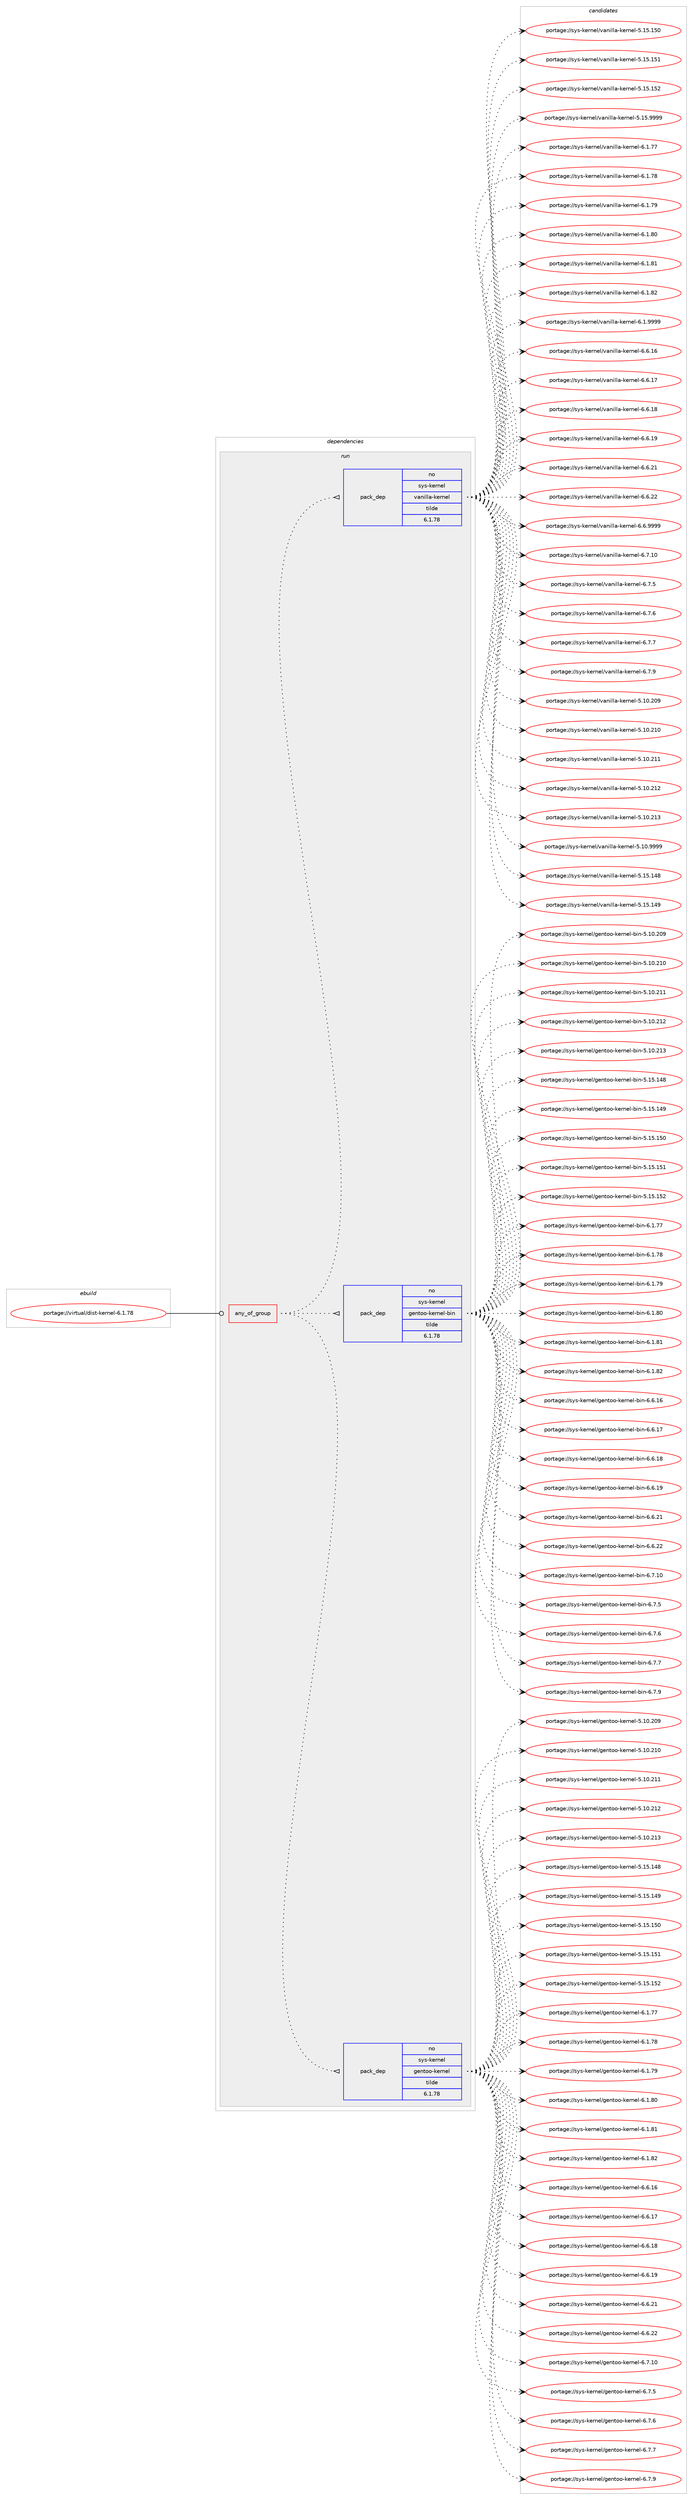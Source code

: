 digraph prolog {

# *************
# Graph options
# *************

newrank=true;
concentrate=true;
compound=true;
graph [rankdir=LR,fontname=Helvetica,fontsize=10,ranksep=1.5];#, ranksep=2.5, nodesep=0.2];
edge  [arrowhead=vee];
node  [fontname=Helvetica,fontsize=10];

# **********
# The ebuild
# **********

subgraph cluster_leftcol {
color=gray;
rank=same;
label=<<i>ebuild</i>>;
id [label="portage://virtual/dist-kernel-6.1.78", color=red, width=4, href="../virtual/dist-kernel-6.1.78.svg"];
}

# ****************
# The dependencies
# ****************

subgraph cluster_midcol {
color=gray;
label=<<i>dependencies</i>>;
subgraph cluster_compile {
fillcolor="#eeeeee";
style=filled;
label=<<i>compile</i>>;
}
subgraph cluster_compileandrun {
fillcolor="#eeeeee";
style=filled;
label=<<i>compile and run</i>>;
}
subgraph cluster_run {
fillcolor="#eeeeee";
style=filled;
label=<<i>run</i>>;
subgraph any73 {
dependency5680 [label=<<TABLE BORDER="0" CELLBORDER="1" CELLSPACING="0" CELLPADDING="4"><TR><TD CELLPADDING="10">any_of_group</TD></TR></TABLE>>, shape=none, color=red];subgraph pack1942 {
dependency5681 [label=<<TABLE BORDER="0" CELLBORDER="1" CELLSPACING="0" CELLPADDING="4" WIDTH="220"><TR><TD ROWSPAN="6" CELLPADDING="30">pack_dep</TD></TR><TR><TD WIDTH="110">no</TD></TR><TR><TD>sys-kernel</TD></TR><TR><TD>gentoo-kernel</TD></TR><TR><TD>tilde</TD></TR><TR><TD>6.1.78</TD></TR></TABLE>>, shape=none, color=blue];
}
dependency5680:e -> dependency5681:w [weight=20,style="dotted",arrowhead="oinv"];
subgraph pack1943 {
dependency5682 [label=<<TABLE BORDER="0" CELLBORDER="1" CELLSPACING="0" CELLPADDING="4" WIDTH="220"><TR><TD ROWSPAN="6" CELLPADDING="30">pack_dep</TD></TR><TR><TD WIDTH="110">no</TD></TR><TR><TD>sys-kernel</TD></TR><TR><TD>gentoo-kernel-bin</TD></TR><TR><TD>tilde</TD></TR><TR><TD>6.1.78</TD></TR></TABLE>>, shape=none, color=blue];
}
dependency5680:e -> dependency5682:w [weight=20,style="dotted",arrowhead="oinv"];
subgraph pack1944 {
dependency5683 [label=<<TABLE BORDER="0" CELLBORDER="1" CELLSPACING="0" CELLPADDING="4" WIDTH="220"><TR><TD ROWSPAN="6" CELLPADDING="30">pack_dep</TD></TR><TR><TD WIDTH="110">no</TD></TR><TR><TD>sys-kernel</TD></TR><TR><TD>vanilla-kernel</TD></TR><TR><TD>tilde</TD></TR><TR><TD>6.1.78</TD></TR></TABLE>>, shape=none, color=blue];
}
dependency5680:e -> dependency5683:w [weight=20,style="dotted",arrowhead="oinv"];
}
id:e -> dependency5680:w [weight=20,style="solid",arrowhead="odot"];
}
}

# **************
# The candidates
# **************

subgraph cluster_choices {
rank=same;
color=gray;
label=<<i>candidates</i>>;

subgraph choice1942 {
color=black;
nodesep=1;
choice115121115451071011141101011084710310111011611111145107101114110101108455346494846504857 [label="portage://sys-kernel/gentoo-kernel-5.10.209", color=red, width=4,href="../sys-kernel/gentoo-kernel-5.10.209.svg"];
choice115121115451071011141101011084710310111011611111145107101114110101108455346494846504948 [label="portage://sys-kernel/gentoo-kernel-5.10.210", color=red, width=4,href="../sys-kernel/gentoo-kernel-5.10.210.svg"];
choice115121115451071011141101011084710310111011611111145107101114110101108455346494846504949 [label="portage://sys-kernel/gentoo-kernel-5.10.211", color=red, width=4,href="../sys-kernel/gentoo-kernel-5.10.211.svg"];
choice115121115451071011141101011084710310111011611111145107101114110101108455346494846504950 [label="portage://sys-kernel/gentoo-kernel-5.10.212", color=red, width=4,href="../sys-kernel/gentoo-kernel-5.10.212.svg"];
choice115121115451071011141101011084710310111011611111145107101114110101108455346494846504951 [label="portage://sys-kernel/gentoo-kernel-5.10.213", color=red, width=4,href="../sys-kernel/gentoo-kernel-5.10.213.svg"];
choice115121115451071011141101011084710310111011611111145107101114110101108455346495346495256 [label="portage://sys-kernel/gentoo-kernel-5.15.148", color=red, width=4,href="../sys-kernel/gentoo-kernel-5.15.148.svg"];
choice115121115451071011141101011084710310111011611111145107101114110101108455346495346495257 [label="portage://sys-kernel/gentoo-kernel-5.15.149", color=red, width=4,href="../sys-kernel/gentoo-kernel-5.15.149.svg"];
choice115121115451071011141101011084710310111011611111145107101114110101108455346495346495348 [label="portage://sys-kernel/gentoo-kernel-5.15.150", color=red, width=4,href="../sys-kernel/gentoo-kernel-5.15.150.svg"];
choice115121115451071011141101011084710310111011611111145107101114110101108455346495346495349 [label="portage://sys-kernel/gentoo-kernel-5.15.151", color=red, width=4,href="../sys-kernel/gentoo-kernel-5.15.151.svg"];
choice115121115451071011141101011084710310111011611111145107101114110101108455346495346495350 [label="portage://sys-kernel/gentoo-kernel-5.15.152", color=red, width=4,href="../sys-kernel/gentoo-kernel-5.15.152.svg"];
choice11512111545107101114110101108471031011101161111114510710111411010110845544649465555 [label="portage://sys-kernel/gentoo-kernel-6.1.77", color=red, width=4,href="../sys-kernel/gentoo-kernel-6.1.77.svg"];
choice11512111545107101114110101108471031011101161111114510710111411010110845544649465556 [label="portage://sys-kernel/gentoo-kernel-6.1.78", color=red, width=4,href="../sys-kernel/gentoo-kernel-6.1.78.svg"];
choice11512111545107101114110101108471031011101161111114510710111411010110845544649465557 [label="portage://sys-kernel/gentoo-kernel-6.1.79", color=red, width=4,href="../sys-kernel/gentoo-kernel-6.1.79.svg"];
choice11512111545107101114110101108471031011101161111114510710111411010110845544649465648 [label="portage://sys-kernel/gentoo-kernel-6.1.80", color=red, width=4,href="../sys-kernel/gentoo-kernel-6.1.80.svg"];
choice11512111545107101114110101108471031011101161111114510710111411010110845544649465649 [label="portage://sys-kernel/gentoo-kernel-6.1.81", color=red, width=4,href="../sys-kernel/gentoo-kernel-6.1.81.svg"];
choice11512111545107101114110101108471031011101161111114510710111411010110845544649465650 [label="portage://sys-kernel/gentoo-kernel-6.1.82", color=red, width=4,href="../sys-kernel/gentoo-kernel-6.1.82.svg"];
choice11512111545107101114110101108471031011101161111114510710111411010110845544654464954 [label="portage://sys-kernel/gentoo-kernel-6.6.16", color=red, width=4,href="../sys-kernel/gentoo-kernel-6.6.16.svg"];
choice11512111545107101114110101108471031011101161111114510710111411010110845544654464955 [label="portage://sys-kernel/gentoo-kernel-6.6.17", color=red, width=4,href="../sys-kernel/gentoo-kernel-6.6.17.svg"];
choice11512111545107101114110101108471031011101161111114510710111411010110845544654464956 [label="portage://sys-kernel/gentoo-kernel-6.6.18", color=red, width=4,href="../sys-kernel/gentoo-kernel-6.6.18.svg"];
choice11512111545107101114110101108471031011101161111114510710111411010110845544654464957 [label="portage://sys-kernel/gentoo-kernel-6.6.19", color=red, width=4,href="../sys-kernel/gentoo-kernel-6.6.19.svg"];
choice11512111545107101114110101108471031011101161111114510710111411010110845544654465049 [label="portage://sys-kernel/gentoo-kernel-6.6.21", color=red, width=4,href="../sys-kernel/gentoo-kernel-6.6.21.svg"];
choice11512111545107101114110101108471031011101161111114510710111411010110845544654465050 [label="portage://sys-kernel/gentoo-kernel-6.6.22", color=red, width=4,href="../sys-kernel/gentoo-kernel-6.6.22.svg"];
choice11512111545107101114110101108471031011101161111114510710111411010110845544655464948 [label="portage://sys-kernel/gentoo-kernel-6.7.10", color=red, width=4,href="../sys-kernel/gentoo-kernel-6.7.10.svg"];
choice115121115451071011141101011084710310111011611111145107101114110101108455446554653 [label="portage://sys-kernel/gentoo-kernel-6.7.5", color=red, width=4,href="../sys-kernel/gentoo-kernel-6.7.5.svg"];
choice115121115451071011141101011084710310111011611111145107101114110101108455446554654 [label="portage://sys-kernel/gentoo-kernel-6.7.6", color=red, width=4,href="../sys-kernel/gentoo-kernel-6.7.6.svg"];
choice115121115451071011141101011084710310111011611111145107101114110101108455446554655 [label="portage://sys-kernel/gentoo-kernel-6.7.7", color=red, width=4,href="../sys-kernel/gentoo-kernel-6.7.7.svg"];
choice115121115451071011141101011084710310111011611111145107101114110101108455446554657 [label="portage://sys-kernel/gentoo-kernel-6.7.9", color=red, width=4,href="../sys-kernel/gentoo-kernel-6.7.9.svg"];
dependency5681:e -> choice115121115451071011141101011084710310111011611111145107101114110101108455346494846504857:w [style=dotted,weight="100"];
dependency5681:e -> choice115121115451071011141101011084710310111011611111145107101114110101108455346494846504948:w [style=dotted,weight="100"];
dependency5681:e -> choice115121115451071011141101011084710310111011611111145107101114110101108455346494846504949:w [style=dotted,weight="100"];
dependency5681:e -> choice115121115451071011141101011084710310111011611111145107101114110101108455346494846504950:w [style=dotted,weight="100"];
dependency5681:e -> choice115121115451071011141101011084710310111011611111145107101114110101108455346494846504951:w [style=dotted,weight="100"];
dependency5681:e -> choice115121115451071011141101011084710310111011611111145107101114110101108455346495346495256:w [style=dotted,weight="100"];
dependency5681:e -> choice115121115451071011141101011084710310111011611111145107101114110101108455346495346495257:w [style=dotted,weight="100"];
dependency5681:e -> choice115121115451071011141101011084710310111011611111145107101114110101108455346495346495348:w [style=dotted,weight="100"];
dependency5681:e -> choice115121115451071011141101011084710310111011611111145107101114110101108455346495346495349:w [style=dotted,weight="100"];
dependency5681:e -> choice115121115451071011141101011084710310111011611111145107101114110101108455346495346495350:w [style=dotted,weight="100"];
dependency5681:e -> choice11512111545107101114110101108471031011101161111114510710111411010110845544649465555:w [style=dotted,weight="100"];
dependency5681:e -> choice11512111545107101114110101108471031011101161111114510710111411010110845544649465556:w [style=dotted,weight="100"];
dependency5681:e -> choice11512111545107101114110101108471031011101161111114510710111411010110845544649465557:w [style=dotted,weight="100"];
dependency5681:e -> choice11512111545107101114110101108471031011101161111114510710111411010110845544649465648:w [style=dotted,weight="100"];
dependency5681:e -> choice11512111545107101114110101108471031011101161111114510710111411010110845544649465649:w [style=dotted,weight="100"];
dependency5681:e -> choice11512111545107101114110101108471031011101161111114510710111411010110845544649465650:w [style=dotted,weight="100"];
dependency5681:e -> choice11512111545107101114110101108471031011101161111114510710111411010110845544654464954:w [style=dotted,weight="100"];
dependency5681:e -> choice11512111545107101114110101108471031011101161111114510710111411010110845544654464955:w [style=dotted,weight="100"];
dependency5681:e -> choice11512111545107101114110101108471031011101161111114510710111411010110845544654464956:w [style=dotted,weight="100"];
dependency5681:e -> choice11512111545107101114110101108471031011101161111114510710111411010110845544654464957:w [style=dotted,weight="100"];
dependency5681:e -> choice11512111545107101114110101108471031011101161111114510710111411010110845544654465049:w [style=dotted,weight="100"];
dependency5681:e -> choice11512111545107101114110101108471031011101161111114510710111411010110845544654465050:w [style=dotted,weight="100"];
dependency5681:e -> choice11512111545107101114110101108471031011101161111114510710111411010110845544655464948:w [style=dotted,weight="100"];
dependency5681:e -> choice115121115451071011141101011084710310111011611111145107101114110101108455446554653:w [style=dotted,weight="100"];
dependency5681:e -> choice115121115451071011141101011084710310111011611111145107101114110101108455446554654:w [style=dotted,weight="100"];
dependency5681:e -> choice115121115451071011141101011084710310111011611111145107101114110101108455446554655:w [style=dotted,weight="100"];
dependency5681:e -> choice115121115451071011141101011084710310111011611111145107101114110101108455446554657:w [style=dotted,weight="100"];
}
subgraph choice1943 {
color=black;
nodesep=1;
choice1151211154510710111411010110847103101110116111111451071011141101011084598105110455346494846504857 [label="portage://sys-kernel/gentoo-kernel-bin-5.10.209", color=red, width=4,href="../sys-kernel/gentoo-kernel-bin-5.10.209.svg"];
choice1151211154510710111411010110847103101110116111111451071011141101011084598105110455346494846504948 [label="portage://sys-kernel/gentoo-kernel-bin-5.10.210", color=red, width=4,href="../sys-kernel/gentoo-kernel-bin-5.10.210.svg"];
choice1151211154510710111411010110847103101110116111111451071011141101011084598105110455346494846504949 [label="portage://sys-kernel/gentoo-kernel-bin-5.10.211", color=red, width=4,href="../sys-kernel/gentoo-kernel-bin-5.10.211.svg"];
choice1151211154510710111411010110847103101110116111111451071011141101011084598105110455346494846504950 [label="portage://sys-kernel/gentoo-kernel-bin-5.10.212", color=red, width=4,href="../sys-kernel/gentoo-kernel-bin-5.10.212.svg"];
choice1151211154510710111411010110847103101110116111111451071011141101011084598105110455346494846504951 [label="portage://sys-kernel/gentoo-kernel-bin-5.10.213", color=red, width=4,href="../sys-kernel/gentoo-kernel-bin-5.10.213.svg"];
choice1151211154510710111411010110847103101110116111111451071011141101011084598105110455346495346495256 [label="portage://sys-kernel/gentoo-kernel-bin-5.15.148", color=red, width=4,href="../sys-kernel/gentoo-kernel-bin-5.15.148.svg"];
choice1151211154510710111411010110847103101110116111111451071011141101011084598105110455346495346495257 [label="portage://sys-kernel/gentoo-kernel-bin-5.15.149", color=red, width=4,href="../sys-kernel/gentoo-kernel-bin-5.15.149.svg"];
choice1151211154510710111411010110847103101110116111111451071011141101011084598105110455346495346495348 [label="portage://sys-kernel/gentoo-kernel-bin-5.15.150", color=red, width=4,href="../sys-kernel/gentoo-kernel-bin-5.15.150.svg"];
choice1151211154510710111411010110847103101110116111111451071011141101011084598105110455346495346495349 [label="portage://sys-kernel/gentoo-kernel-bin-5.15.151", color=red, width=4,href="../sys-kernel/gentoo-kernel-bin-5.15.151.svg"];
choice1151211154510710111411010110847103101110116111111451071011141101011084598105110455346495346495350 [label="portage://sys-kernel/gentoo-kernel-bin-5.15.152", color=red, width=4,href="../sys-kernel/gentoo-kernel-bin-5.15.152.svg"];
choice115121115451071011141101011084710310111011611111145107101114110101108459810511045544649465555 [label="portage://sys-kernel/gentoo-kernel-bin-6.1.77", color=red, width=4,href="../sys-kernel/gentoo-kernel-bin-6.1.77.svg"];
choice115121115451071011141101011084710310111011611111145107101114110101108459810511045544649465556 [label="portage://sys-kernel/gentoo-kernel-bin-6.1.78", color=red, width=4,href="../sys-kernel/gentoo-kernel-bin-6.1.78.svg"];
choice115121115451071011141101011084710310111011611111145107101114110101108459810511045544649465557 [label="portage://sys-kernel/gentoo-kernel-bin-6.1.79", color=red, width=4,href="../sys-kernel/gentoo-kernel-bin-6.1.79.svg"];
choice115121115451071011141101011084710310111011611111145107101114110101108459810511045544649465648 [label="portage://sys-kernel/gentoo-kernel-bin-6.1.80", color=red, width=4,href="../sys-kernel/gentoo-kernel-bin-6.1.80.svg"];
choice115121115451071011141101011084710310111011611111145107101114110101108459810511045544649465649 [label="portage://sys-kernel/gentoo-kernel-bin-6.1.81", color=red, width=4,href="../sys-kernel/gentoo-kernel-bin-6.1.81.svg"];
choice115121115451071011141101011084710310111011611111145107101114110101108459810511045544649465650 [label="portage://sys-kernel/gentoo-kernel-bin-6.1.82", color=red, width=4,href="../sys-kernel/gentoo-kernel-bin-6.1.82.svg"];
choice115121115451071011141101011084710310111011611111145107101114110101108459810511045544654464954 [label="portage://sys-kernel/gentoo-kernel-bin-6.6.16", color=red, width=4,href="../sys-kernel/gentoo-kernel-bin-6.6.16.svg"];
choice115121115451071011141101011084710310111011611111145107101114110101108459810511045544654464955 [label="portage://sys-kernel/gentoo-kernel-bin-6.6.17", color=red, width=4,href="../sys-kernel/gentoo-kernel-bin-6.6.17.svg"];
choice115121115451071011141101011084710310111011611111145107101114110101108459810511045544654464956 [label="portage://sys-kernel/gentoo-kernel-bin-6.6.18", color=red, width=4,href="../sys-kernel/gentoo-kernel-bin-6.6.18.svg"];
choice115121115451071011141101011084710310111011611111145107101114110101108459810511045544654464957 [label="portage://sys-kernel/gentoo-kernel-bin-6.6.19", color=red, width=4,href="../sys-kernel/gentoo-kernel-bin-6.6.19.svg"];
choice115121115451071011141101011084710310111011611111145107101114110101108459810511045544654465049 [label="portage://sys-kernel/gentoo-kernel-bin-6.6.21", color=red, width=4,href="../sys-kernel/gentoo-kernel-bin-6.6.21.svg"];
choice115121115451071011141101011084710310111011611111145107101114110101108459810511045544654465050 [label="portage://sys-kernel/gentoo-kernel-bin-6.6.22", color=red, width=4,href="../sys-kernel/gentoo-kernel-bin-6.6.22.svg"];
choice115121115451071011141101011084710310111011611111145107101114110101108459810511045544655464948 [label="portage://sys-kernel/gentoo-kernel-bin-6.7.10", color=red, width=4,href="../sys-kernel/gentoo-kernel-bin-6.7.10.svg"];
choice1151211154510710111411010110847103101110116111111451071011141101011084598105110455446554653 [label="portage://sys-kernel/gentoo-kernel-bin-6.7.5", color=red, width=4,href="../sys-kernel/gentoo-kernel-bin-6.7.5.svg"];
choice1151211154510710111411010110847103101110116111111451071011141101011084598105110455446554654 [label="portage://sys-kernel/gentoo-kernel-bin-6.7.6", color=red, width=4,href="../sys-kernel/gentoo-kernel-bin-6.7.6.svg"];
choice1151211154510710111411010110847103101110116111111451071011141101011084598105110455446554655 [label="portage://sys-kernel/gentoo-kernel-bin-6.7.7", color=red, width=4,href="../sys-kernel/gentoo-kernel-bin-6.7.7.svg"];
choice1151211154510710111411010110847103101110116111111451071011141101011084598105110455446554657 [label="portage://sys-kernel/gentoo-kernel-bin-6.7.9", color=red, width=4,href="../sys-kernel/gentoo-kernel-bin-6.7.9.svg"];
dependency5682:e -> choice1151211154510710111411010110847103101110116111111451071011141101011084598105110455346494846504857:w [style=dotted,weight="100"];
dependency5682:e -> choice1151211154510710111411010110847103101110116111111451071011141101011084598105110455346494846504948:w [style=dotted,weight="100"];
dependency5682:e -> choice1151211154510710111411010110847103101110116111111451071011141101011084598105110455346494846504949:w [style=dotted,weight="100"];
dependency5682:e -> choice1151211154510710111411010110847103101110116111111451071011141101011084598105110455346494846504950:w [style=dotted,weight="100"];
dependency5682:e -> choice1151211154510710111411010110847103101110116111111451071011141101011084598105110455346494846504951:w [style=dotted,weight="100"];
dependency5682:e -> choice1151211154510710111411010110847103101110116111111451071011141101011084598105110455346495346495256:w [style=dotted,weight="100"];
dependency5682:e -> choice1151211154510710111411010110847103101110116111111451071011141101011084598105110455346495346495257:w [style=dotted,weight="100"];
dependency5682:e -> choice1151211154510710111411010110847103101110116111111451071011141101011084598105110455346495346495348:w [style=dotted,weight="100"];
dependency5682:e -> choice1151211154510710111411010110847103101110116111111451071011141101011084598105110455346495346495349:w [style=dotted,weight="100"];
dependency5682:e -> choice1151211154510710111411010110847103101110116111111451071011141101011084598105110455346495346495350:w [style=dotted,weight="100"];
dependency5682:e -> choice115121115451071011141101011084710310111011611111145107101114110101108459810511045544649465555:w [style=dotted,weight="100"];
dependency5682:e -> choice115121115451071011141101011084710310111011611111145107101114110101108459810511045544649465556:w [style=dotted,weight="100"];
dependency5682:e -> choice115121115451071011141101011084710310111011611111145107101114110101108459810511045544649465557:w [style=dotted,weight="100"];
dependency5682:e -> choice115121115451071011141101011084710310111011611111145107101114110101108459810511045544649465648:w [style=dotted,weight="100"];
dependency5682:e -> choice115121115451071011141101011084710310111011611111145107101114110101108459810511045544649465649:w [style=dotted,weight="100"];
dependency5682:e -> choice115121115451071011141101011084710310111011611111145107101114110101108459810511045544649465650:w [style=dotted,weight="100"];
dependency5682:e -> choice115121115451071011141101011084710310111011611111145107101114110101108459810511045544654464954:w [style=dotted,weight="100"];
dependency5682:e -> choice115121115451071011141101011084710310111011611111145107101114110101108459810511045544654464955:w [style=dotted,weight="100"];
dependency5682:e -> choice115121115451071011141101011084710310111011611111145107101114110101108459810511045544654464956:w [style=dotted,weight="100"];
dependency5682:e -> choice115121115451071011141101011084710310111011611111145107101114110101108459810511045544654464957:w [style=dotted,weight="100"];
dependency5682:e -> choice115121115451071011141101011084710310111011611111145107101114110101108459810511045544654465049:w [style=dotted,weight="100"];
dependency5682:e -> choice115121115451071011141101011084710310111011611111145107101114110101108459810511045544654465050:w [style=dotted,weight="100"];
dependency5682:e -> choice115121115451071011141101011084710310111011611111145107101114110101108459810511045544655464948:w [style=dotted,weight="100"];
dependency5682:e -> choice1151211154510710111411010110847103101110116111111451071011141101011084598105110455446554653:w [style=dotted,weight="100"];
dependency5682:e -> choice1151211154510710111411010110847103101110116111111451071011141101011084598105110455446554654:w [style=dotted,weight="100"];
dependency5682:e -> choice1151211154510710111411010110847103101110116111111451071011141101011084598105110455446554655:w [style=dotted,weight="100"];
dependency5682:e -> choice1151211154510710111411010110847103101110116111111451071011141101011084598105110455446554657:w [style=dotted,weight="100"];
}
subgraph choice1944 {
color=black;
nodesep=1;
choice1151211154510710111411010110847118971101051081089745107101114110101108455346494846504857 [label="portage://sys-kernel/vanilla-kernel-5.10.209", color=red, width=4,href="../sys-kernel/vanilla-kernel-5.10.209.svg"];
choice1151211154510710111411010110847118971101051081089745107101114110101108455346494846504948 [label="portage://sys-kernel/vanilla-kernel-5.10.210", color=red, width=4,href="../sys-kernel/vanilla-kernel-5.10.210.svg"];
choice1151211154510710111411010110847118971101051081089745107101114110101108455346494846504949 [label="portage://sys-kernel/vanilla-kernel-5.10.211", color=red, width=4,href="../sys-kernel/vanilla-kernel-5.10.211.svg"];
choice1151211154510710111411010110847118971101051081089745107101114110101108455346494846504950 [label="portage://sys-kernel/vanilla-kernel-5.10.212", color=red, width=4,href="../sys-kernel/vanilla-kernel-5.10.212.svg"];
choice1151211154510710111411010110847118971101051081089745107101114110101108455346494846504951 [label="portage://sys-kernel/vanilla-kernel-5.10.213", color=red, width=4,href="../sys-kernel/vanilla-kernel-5.10.213.svg"];
choice115121115451071011141101011084711897110105108108974510710111411010110845534649484657575757 [label="portage://sys-kernel/vanilla-kernel-5.10.9999", color=red, width=4,href="../sys-kernel/vanilla-kernel-5.10.9999.svg"];
choice1151211154510710111411010110847118971101051081089745107101114110101108455346495346495256 [label="portage://sys-kernel/vanilla-kernel-5.15.148", color=red, width=4,href="../sys-kernel/vanilla-kernel-5.15.148.svg"];
choice1151211154510710111411010110847118971101051081089745107101114110101108455346495346495257 [label="portage://sys-kernel/vanilla-kernel-5.15.149", color=red, width=4,href="../sys-kernel/vanilla-kernel-5.15.149.svg"];
choice1151211154510710111411010110847118971101051081089745107101114110101108455346495346495348 [label="portage://sys-kernel/vanilla-kernel-5.15.150", color=red, width=4,href="../sys-kernel/vanilla-kernel-5.15.150.svg"];
choice1151211154510710111411010110847118971101051081089745107101114110101108455346495346495349 [label="portage://sys-kernel/vanilla-kernel-5.15.151", color=red, width=4,href="../sys-kernel/vanilla-kernel-5.15.151.svg"];
choice1151211154510710111411010110847118971101051081089745107101114110101108455346495346495350 [label="portage://sys-kernel/vanilla-kernel-5.15.152", color=red, width=4,href="../sys-kernel/vanilla-kernel-5.15.152.svg"];
choice115121115451071011141101011084711897110105108108974510710111411010110845534649534657575757 [label="portage://sys-kernel/vanilla-kernel-5.15.9999", color=red, width=4,href="../sys-kernel/vanilla-kernel-5.15.9999.svg"];
choice115121115451071011141101011084711897110105108108974510710111411010110845544649465555 [label="portage://sys-kernel/vanilla-kernel-6.1.77", color=red, width=4,href="../sys-kernel/vanilla-kernel-6.1.77.svg"];
choice115121115451071011141101011084711897110105108108974510710111411010110845544649465556 [label="portage://sys-kernel/vanilla-kernel-6.1.78", color=red, width=4,href="../sys-kernel/vanilla-kernel-6.1.78.svg"];
choice115121115451071011141101011084711897110105108108974510710111411010110845544649465557 [label="portage://sys-kernel/vanilla-kernel-6.1.79", color=red, width=4,href="../sys-kernel/vanilla-kernel-6.1.79.svg"];
choice115121115451071011141101011084711897110105108108974510710111411010110845544649465648 [label="portage://sys-kernel/vanilla-kernel-6.1.80", color=red, width=4,href="../sys-kernel/vanilla-kernel-6.1.80.svg"];
choice115121115451071011141101011084711897110105108108974510710111411010110845544649465649 [label="portage://sys-kernel/vanilla-kernel-6.1.81", color=red, width=4,href="../sys-kernel/vanilla-kernel-6.1.81.svg"];
choice115121115451071011141101011084711897110105108108974510710111411010110845544649465650 [label="portage://sys-kernel/vanilla-kernel-6.1.82", color=red, width=4,href="../sys-kernel/vanilla-kernel-6.1.82.svg"];
choice1151211154510710111411010110847118971101051081089745107101114110101108455446494657575757 [label="portage://sys-kernel/vanilla-kernel-6.1.9999", color=red, width=4,href="../sys-kernel/vanilla-kernel-6.1.9999.svg"];
choice115121115451071011141101011084711897110105108108974510710111411010110845544654464954 [label="portage://sys-kernel/vanilla-kernel-6.6.16", color=red, width=4,href="../sys-kernel/vanilla-kernel-6.6.16.svg"];
choice115121115451071011141101011084711897110105108108974510710111411010110845544654464955 [label="portage://sys-kernel/vanilla-kernel-6.6.17", color=red, width=4,href="../sys-kernel/vanilla-kernel-6.6.17.svg"];
choice115121115451071011141101011084711897110105108108974510710111411010110845544654464956 [label="portage://sys-kernel/vanilla-kernel-6.6.18", color=red, width=4,href="../sys-kernel/vanilla-kernel-6.6.18.svg"];
choice115121115451071011141101011084711897110105108108974510710111411010110845544654464957 [label="portage://sys-kernel/vanilla-kernel-6.6.19", color=red, width=4,href="../sys-kernel/vanilla-kernel-6.6.19.svg"];
choice115121115451071011141101011084711897110105108108974510710111411010110845544654465049 [label="portage://sys-kernel/vanilla-kernel-6.6.21", color=red, width=4,href="../sys-kernel/vanilla-kernel-6.6.21.svg"];
choice115121115451071011141101011084711897110105108108974510710111411010110845544654465050 [label="portage://sys-kernel/vanilla-kernel-6.6.22", color=red, width=4,href="../sys-kernel/vanilla-kernel-6.6.22.svg"];
choice1151211154510710111411010110847118971101051081089745107101114110101108455446544657575757 [label="portage://sys-kernel/vanilla-kernel-6.6.9999", color=red, width=4,href="../sys-kernel/vanilla-kernel-6.6.9999.svg"];
choice115121115451071011141101011084711897110105108108974510710111411010110845544655464948 [label="portage://sys-kernel/vanilla-kernel-6.7.10", color=red, width=4,href="../sys-kernel/vanilla-kernel-6.7.10.svg"];
choice1151211154510710111411010110847118971101051081089745107101114110101108455446554653 [label="portage://sys-kernel/vanilla-kernel-6.7.5", color=red, width=4,href="../sys-kernel/vanilla-kernel-6.7.5.svg"];
choice1151211154510710111411010110847118971101051081089745107101114110101108455446554654 [label="portage://sys-kernel/vanilla-kernel-6.7.6", color=red, width=4,href="../sys-kernel/vanilla-kernel-6.7.6.svg"];
choice1151211154510710111411010110847118971101051081089745107101114110101108455446554655 [label="portage://sys-kernel/vanilla-kernel-6.7.7", color=red, width=4,href="../sys-kernel/vanilla-kernel-6.7.7.svg"];
choice1151211154510710111411010110847118971101051081089745107101114110101108455446554657 [label="portage://sys-kernel/vanilla-kernel-6.7.9", color=red, width=4,href="../sys-kernel/vanilla-kernel-6.7.9.svg"];
dependency5683:e -> choice1151211154510710111411010110847118971101051081089745107101114110101108455346494846504857:w [style=dotted,weight="100"];
dependency5683:e -> choice1151211154510710111411010110847118971101051081089745107101114110101108455346494846504948:w [style=dotted,weight="100"];
dependency5683:e -> choice1151211154510710111411010110847118971101051081089745107101114110101108455346494846504949:w [style=dotted,weight="100"];
dependency5683:e -> choice1151211154510710111411010110847118971101051081089745107101114110101108455346494846504950:w [style=dotted,weight="100"];
dependency5683:e -> choice1151211154510710111411010110847118971101051081089745107101114110101108455346494846504951:w [style=dotted,weight="100"];
dependency5683:e -> choice115121115451071011141101011084711897110105108108974510710111411010110845534649484657575757:w [style=dotted,weight="100"];
dependency5683:e -> choice1151211154510710111411010110847118971101051081089745107101114110101108455346495346495256:w [style=dotted,weight="100"];
dependency5683:e -> choice1151211154510710111411010110847118971101051081089745107101114110101108455346495346495257:w [style=dotted,weight="100"];
dependency5683:e -> choice1151211154510710111411010110847118971101051081089745107101114110101108455346495346495348:w [style=dotted,weight="100"];
dependency5683:e -> choice1151211154510710111411010110847118971101051081089745107101114110101108455346495346495349:w [style=dotted,weight="100"];
dependency5683:e -> choice1151211154510710111411010110847118971101051081089745107101114110101108455346495346495350:w [style=dotted,weight="100"];
dependency5683:e -> choice115121115451071011141101011084711897110105108108974510710111411010110845534649534657575757:w [style=dotted,weight="100"];
dependency5683:e -> choice115121115451071011141101011084711897110105108108974510710111411010110845544649465555:w [style=dotted,weight="100"];
dependency5683:e -> choice115121115451071011141101011084711897110105108108974510710111411010110845544649465556:w [style=dotted,weight="100"];
dependency5683:e -> choice115121115451071011141101011084711897110105108108974510710111411010110845544649465557:w [style=dotted,weight="100"];
dependency5683:e -> choice115121115451071011141101011084711897110105108108974510710111411010110845544649465648:w [style=dotted,weight="100"];
dependency5683:e -> choice115121115451071011141101011084711897110105108108974510710111411010110845544649465649:w [style=dotted,weight="100"];
dependency5683:e -> choice115121115451071011141101011084711897110105108108974510710111411010110845544649465650:w [style=dotted,weight="100"];
dependency5683:e -> choice1151211154510710111411010110847118971101051081089745107101114110101108455446494657575757:w [style=dotted,weight="100"];
dependency5683:e -> choice115121115451071011141101011084711897110105108108974510710111411010110845544654464954:w [style=dotted,weight="100"];
dependency5683:e -> choice115121115451071011141101011084711897110105108108974510710111411010110845544654464955:w [style=dotted,weight="100"];
dependency5683:e -> choice115121115451071011141101011084711897110105108108974510710111411010110845544654464956:w [style=dotted,weight="100"];
dependency5683:e -> choice115121115451071011141101011084711897110105108108974510710111411010110845544654464957:w [style=dotted,weight="100"];
dependency5683:e -> choice115121115451071011141101011084711897110105108108974510710111411010110845544654465049:w [style=dotted,weight="100"];
dependency5683:e -> choice115121115451071011141101011084711897110105108108974510710111411010110845544654465050:w [style=dotted,weight="100"];
dependency5683:e -> choice1151211154510710111411010110847118971101051081089745107101114110101108455446544657575757:w [style=dotted,weight="100"];
dependency5683:e -> choice115121115451071011141101011084711897110105108108974510710111411010110845544655464948:w [style=dotted,weight="100"];
dependency5683:e -> choice1151211154510710111411010110847118971101051081089745107101114110101108455446554653:w [style=dotted,weight="100"];
dependency5683:e -> choice1151211154510710111411010110847118971101051081089745107101114110101108455446554654:w [style=dotted,weight="100"];
dependency5683:e -> choice1151211154510710111411010110847118971101051081089745107101114110101108455446554655:w [style=dotted,weight="100"];
dependency5683:e -> choice1151211154510710111411010110847118971101051081089745107101114110101108455446554657:w [style=dotted,weight="100"];
}
}

}
